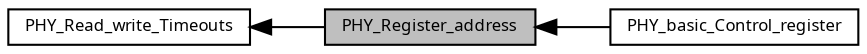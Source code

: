 digraph "PHY_Register_address"
{
  edge [fontname="Sans",fontsize="8",labelfontname="Sans",labelfontsize="8"];
  node [fontname="Sans",fontsize="8",shape=record];
  rankdir=LR;
  Node0 [label="PHY_Register_address",height=0.2,width=0.4,color="black", fillcolor="grey75", style="filled", fontcolor="black"];
  Node1 [label="PHY_Read_write_Timeouts",height=0.2,width=0.4,color="black", fillcolor="white", style="filled",URL="$group___p_h_y___read__write___timeouts.html",tooltip="Description of common PHY registers. "];
  Node2 [label="PHY_basic_Control_register",height=0.2,width=0.4,color="black", fillcolor="white", style="filled",URL="$group___p_h_y__basic___control__register.html"];
  Node1->Node0 [shape=plaintext, dir="back", style="solid"];
  Node0->Node2 [shape=plaintext, dir="back", style="solid"];
}
